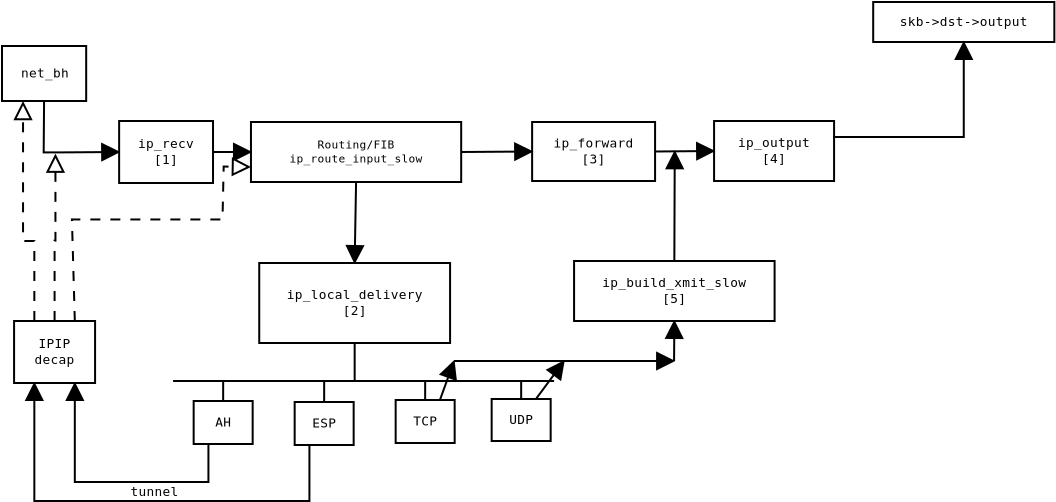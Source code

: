 <?xml version="1.0"?>
<diagram xmlns:dia="http://www.lysator.liu.se/~alla/dia/">
  <diagramdata>
    <attribute name="background">
      <color val="#ffffff"/>
    </attribute>
    <attribute name="paper">
      <composite type="paper">
        <attribute name="name">
          <string>#A4#</string>
        </attribute>
        <attribute name="tmargin">
          <real val="2.82"/>
        </attribute>
        <attribute name="bmargin">
          <real val="2.82"/>
        </attribute>
        <attribute name="lmargin">
          <real val="2.82"/>
        </attribute>
        <attribute name="rmargin">
          <real val="2.82"/>
        </attribute>
        <attribute name="is_portrait">
          <boolean val="true"/>
        </attribute>
        <attribute name="scaling">
          <real val="1"/>
        </attribute>
        <attribute name="fitto">
          <boolean val="false"/>
        </attribute>
      </composite>
    </attribute>
    <attribute name="grid">
      <composite type="grid">
        <attribute name="width_x">
          <real val="1"/>
        </attribute>
        <attribute name="width_y">
          <real val="1"/>
        </attribute>
        <attribute name="visible_x">
          <int val="1"/>
        </attribute>
        <attribute name="visible_y">
          <int val="1"/>
        </attribute>
      </composite>
    </attribute>
    <attribute name="guides">
      <composite type="guides">
        <attribute name="hguides"/>
        <attribute name="vguides"/>
      </composite>
    </attribute>
  </diagramdata>
  <layer name="Background" visible="true">
    <object type="Standard - Text" version="0" id="O0">
      <attribute name="obj_pos">
        <point val="9.9,9.6"/>
      </attribute>
      <attribute name="obj_bb">
        <rectangle val="9.9,9.005;9.9,9.805"/>
      </attribute>
      <attribute name="text">
        <composite type="text">
          <attribute name="string">
            <string>##</string>
          </attribute>
          <attribute name="font">
            <font name="Courier"/>
          </attribute>
          <attribute name="height">
            <real val="0.8"/>
          </attribute>
          <attribute name="pos">
            <point val="9.9,9.6"/>
          </attribute>
          <attribute name="color">
            <color val="#000000"/>
          </attribute>
          <attribute name="alignment">
            <enum val="1"/>
          </attribute>
        </composite>
      </attribute>
    </object>
    <object type="Standard - Text" version="0" id="O1">
      <attribute name="obj_pos">
        <point val="10.5,10.05"/>
      </attribute>
      <attribute name="obj_bb">
        <rectangle val="10.5,9.455;10.5,10.255"/>
      </attribute>
      <attribute name="text">
        <composite type="text">
          <attribute name="string">
            <string>##</string>
          </attribute>
          <attribute name="font">
            <font name="Courier"/>
          </attribute>
          <attribute name="height">
            <real val="0.8"/>
          </attribute>
          <attribute name="pos">
            <point val="10.5,10.05"/>
          </attribute>
          <attribute name="color">
            <color val="#000000"/>
          </attribute>
          <attribute name="alignment">
            <enum val="1"/>
          </attribute>
        </composite>
      </attribute>
    </object>
    <object type="Standard - Text" version="0" id="O2">
      <attribute name="obj_pos">
        <point val="9,10.15"/>
      </attribute>
      <attribute name="obj_bb">
        <rectangle val="9,9.555;9,10.355"/>
      </attribute>
      <attribute name="text">
        <composite type="text">
          <attribute name="string">
            <string>##</string>
          </attribute>
          <attribute name="font">
            <font name="Courier"/>
          </attribute>
          <attribute name="height">
            <real val="0.8"/>
          </attribute>
          <attribute name="pos">
            <point val="9,10.15"/>
          </attribute>
          <attribute name="color">
            <color val="#000000"/>
          </attribute>
          <attribute name="alignment">
            <enum val="1"/>
          </attribute>
        </composite>
      </attribute>
    </object>
    <object type="Standard - Text" version="0" id="O3">
      <attribute name="obj_pos">
        <point val="9.1,10.5"/>
      </attribute>
      <attribute name="obj_bb">
        <rectangle val="9.1,9.905;9.1,10.705"/>
      </attribute>
      <attribute name="text">
        <composite type="text">
          <attribute name="string">
            <string>##</string>
          </attribute>
          <attribute name="font">
            <font name="Courier"/>
          </attribute>
          <attribute name="height">
            <real val="0.8"/>
          </attribute>
          <attribute name="pos">
            <point val="9.1,10.5"/>
          </attribute>
          <attribute name="color">
            <color val="#000000"/>
          </attribute>
          <attribute name="alignment">
            <enum val="1"/>
          </attribute>
        </composite>
      </attribute>
    </object>
    <object type="Standard - Text" version="0" id="O4">
      <attribute name="obj_pos">
        <point val="7.75,9.85"/>
      </attribute>
      <attribute name="obj_bb">
        <rectangle val="7.75,9.255;7.75,10.055"/>
      </attribute>
      <attribute name="text">
        <composite type="text">
          <attribute name="string">
            <string>##</string>
          </attribute>
          <attribute name="font">
            <font name="Courier"/>
          </attribute>
          <attribute name="height">
            <real val="0.8"/>
          </attribute>
          <attribute name="pos">
            <point val="7.75,9.85"/>
          </attribute>
          <attribute name="color">
            <color val="#000000"/>
          </attribute>
          <attribute name="alignment">
            <enum val="1"/>
          </attribute>
        </composite>
      </attribute>
    </object>
    <object type="Standard - PolyLine" version="0" id="O5">
      <attribute name="obj_pos">
        <point val="3.5,8"/>
      </attribute>
      <attribute name="obj_bb">
        <rectangle val="2.63,7.15;8.103,11.421"/>
      </attribute>
      <attribute name="poly_points">
        <point val="3.5,8"/>
        <point val="3.48,10.571"/>
        <point val="4.127,10.571"/>
        <point val="7.253,10.55"/>
      </attribute>
      <attribute name="end_arrow">
        <enum val="3"/>
      </attribute>
      <attribute name="end_arrow_length">
        <real val="0.8"/>
      </attribute>
      <attribute name="end_arrow_width">
        <real val="0.8"/>
      </attribute>
      <connections>
        <connection handle="0" to="O6" connection="13"/>
        <connection handle="3" to="O7" connection="7"/>
      </connections>
    </object>
    <object type="Flowchart - Box" version="0" id="O6">
      <attribute name="obj_pos">
        <point val="1.396,5.25"/>
      </attribute>
      <attribute name="obj_bb">
        <rectangle val="1.346,5.2;5.654,8.05"/>
      </attribute>
      <attribute name="elem_corner">
        <point val="1.396,5.25"/>
      </attribute>
      <attribute name="elem_width">
        <real val="4.209"/>
      </attribute>
      <attribute name="elem_height">
        <real val="2.75"/>
      </attribute>
      <attribute name="show_background">
        <boolean val="true"/>
      </attribute>
      <attribute name="padding">
        <real val="0.5"/>
      </attribute>
      <attribute name="text">
        <composite type="text">
          <attribute name="string">
            <string>#net_bh#</string>
          </attribute>
          <attribute name="font">
            <font name="Courier"/>
          </attribute>
          <attribute name="height">
            <real val="0.8"/>
          </attribute>
          <attribute name="pos">
            <point val="3.5,6.82"/>
          </attribute>
          <attribute name="color">
            <color val="#000000"/>
          </attribute>
          <attribute name="alignment">
            <enum val="1"/>
          </attribute>
        </composite>
      </attribute>
    </object>
    <object type="Flowchart - Box" version="0" id="O7">
      <attribute name="obj_pos">
        <point val="7.253,9"/>
      </attribute>
      <attribute name="obj_bb">
        <rectangle val="7.203,8.95;11.997,12.15"/>
      </attribute>
      <attribute name="elem_corner">
        <point val="7.253,9"/>
      </attribute>
      <attribute name="elem_width">
        <real val="4.694"/>
      </attribute>
      <attribute name="elem_height">
        <real val="3.1"/>
      </attribute>
      <attribute name="show_background">
        <boolean val="true"/>
      </attribute>
      <attribute name="padding">
        <real val="0.5"/>
      </attribute>
      <attribute name="text">
        <composite type="text">
          <attribute name="string">
            <string>#ip_recv
[1]#</string>
          </attribute>
          <attribute name="font">
            <font name="Courier"/>
          </attribute>
          <attribute name="height">
            <real val="0.8"/>
          </attribute>
          <attribute name="pos">
            <point val="9.6,10.345"/>
          </attribute>
          <attribute name="color">
            <color val="#000000"/>
          </attribute>
          <attribute name="alignment">
            <enum val="1"/>
          </attribute>
        </composite>
      </attribute>
    </object>
    <object type="Flowchart - Box" version="0" id="O8">
      <attribute name="obj_pos">
        <point val="13.844,9.05"/>
      </attribute>
      <attribute name="obj_bb">
        <rectangle val="13.794,9;24.406,12.1"/>
      </attribute>
      <attribute name="elem_corner">
        <point val="13.844,9.05"/>
      </attribute>
      <attribute name="elem_width">
        <real val="10.511"/>
      </attribute>
      <attribute name="elem_height">
        <real val="3"/>
      </attribute>
      <attribute name="show_background">
        <boolean val="true"/>
      </attribute>
      <attribute name="padding">
        <real val="0.5"/>
      </attribute>
      <attribute name="text">
        <composite type="text">
          <attribute name="string">
            <string>#Routing/FIB
ip_route_input_slow#</string>
          </attribute>
          <attribute name="font">
            <font name="Courier"/>
          </attribute>
          <attribute name="height">
            <real val="0.7"/>
          </attribute>
          <attribute name="pos">
            <point val="19.1,10.37"/>
          </attribute>
          <attribute name="color">
            <color val="#000000"/>
          </attribute>
          <attribute name="alignment">
            <enum val="1"/>
          </attribute>
        </composite>
      </attribute>
    </object>
    <object type="Standard - Line" version="0" id="O9">
      <attribute name="obj_pos">
        <point val="11.947,10.55"/>
      </attribute>
      <attribute name="obj_bb">
        <rectangle val="11.097,9.7;14.694,11.4"/>
      </attribute>
      <attribute name="conn_endpoints">
        <point val="11.947,10.55"/>
        <point val="13.844,10.55"/>
      </attribute>
      <attribute name="numcp">
        <int val="1"/>
      </attribute>
      <attribute name="end_arrow">
        <enum val="3"/>
      </attribute>
      <attribute name="end_arrow_length">
        <real val="0.8"/>
      </attribute>
      <attribute name="end_arrow_width">
        <real val="0.8"/>
      </attribute>
      <connections>
        <connection handle="0" to="O7" connection="8"/>
        <connection handle="1" to="O8" connection="7"/>
      </connections>
    </object>
    <object type="Flowchart - Box" version="0" id="O10">
      <attribute name="obj_pos">
        <point val="27.902,9.05"/>
      </attribute>
      <attribute name="obj_bb">
        <rectangle val="27.852,9;34.1,12.05"/>
      </attribute>
      <attribute name="elem_corner">
        <point val="27.902,9.05"/>
      </attribute>
      <attribute name="elem_width">
        <real val="6.148"/>
      </attribute>
      <attribute name="elem_height">
        <real val="2.95"/>
      </attribute>
      <attribute name="show_background">
        <boolean val="true"/>
      </attribute>
      <attribute name="padding">
        <real val="0.5"/>
      </attribute>
      <attribute name="text">
        <composite type="text">
          <attribute name="string">
            <string>#ip_forward
[3]#</string>
          </attribute>
          <attribute name="font">
            <font name="Courier"/>
          </attribute>
          <attribute name="height">
            <real val="0.8"/>
          </attribute>
          <attribute name="pos">
            <point val="30.976,10.32"/>
          </attribute>
          <attribute name="color">
            <color val="#000000"/>
          </attribute>
          <attribute name="alignment">
            <enum val="1"/>
          </attribute>
        </composite>
      </attribute>
    </object>
    <object type="Standard - Line" version="0" id="O11">
      <attribute name="obj_pos">
        <point val="24.356,10.55"/>
      </attribute>
      <attribute name="obj_bb">
        <rectangle val="23.506,9.675;28.752,11.4"/>
      </attribute>
      <attribute name="conn_endpoints">
        <point val="24.356,10.55"/>
        <point val="27.902,10.525"/>
      </attribute>
      <attribute name="numcp">
        <int val="1"/>
      </attribute>
      <attribute name="end_arrow">
        <enum val="3"/>
      </attribute>
      <attribute name="end_arrow_length">
        <real val="0.8"/>
      </attribute>
      <attribute name="end_arrow_width">
        <real val="0.8"/>
      </attribute>
      <connections>
        <connection handle="0" to="O8" connection="8"/>
        <connection handle="1" to="O10" connection="7"/>
      </connections>
    </object>
    <object type="Flowchart - Box" version="0" id="O12">
      <attribute name="obj_pos">
        <point val="37,9"/>
      </attribute>
      <attribute name="obj_bb">
        <rectangle val="36.95,8.95;43.05,12.05"/>
      </attribute>
      <attribute name="elem_corner">
        <point val="37,9"/>
      </attribute>
      <attribute name="elem_width">
        <real val="6"/>
      </attribute>
      <attribute name="elem_height">
        <real val="3"/>
      </attribute>
      <attribute name="show_background">
        <boolean val="true"/>
      </attribute>
      <attribute name="padding">
        <real val="0.5"/>
      </attribute>
      <attribute name="text">
        <composite type="text">
          <attribute name="string">
            <string>#ip_output
[4]#</string>
          </attribute>
          <attribute name="font">
            <font name="Courier"/>
          </attribute>
          <attribute name="height">
            <real val="0.8"/>
          </attribute>
          <attribute name="pos">
            <point val="40,10.295"/>
          </attribute>
          <attribute name="color">
            <color val="#000000"/>
          </attribute>
          <attribute name="alignment">
            <enum val="1"/>
          </attribute>
        </composite>
      </attribute>
    </object>
    <object type="Standard - Line" version="0" id="O13">
      <attribute name="obj_pos">
        <point val="34.05,10.525"/>
      </attribute>
      <attribute name="obj_bb">
        <rectangle val="33.2,9.65;37.85,11.375"/>
      </attribute>
      <attribute name="conn_endpoints">
        <point val="34.05,10.525"/>
        <point val="37,10.5"/>
      </attribute>
      <attribute name="numcp">
        <int val="2"/>
      </attribute>
      <attribute name="end_arrow">
        <enum val="3"/>
      </attribute>
      <attribute name="end_arrow_length">
        <real val="0.8"/>
      </attribute>
      <attribute name="end_arrow_width">
        <real val="0.8"/>
      </attribute>
      <connections>
        <connection handle="0" to="O10" connection="8"/>
        <connection handle="1" to="O12" connection="7"/>
      </connections>
    </object>
    <object type="Flowchart - Box" version="0" id="O14">
      <attribute name="obj_pos">
        <point val="44.956,3.05"/>
      </attribute>
      <attribute name="obj_bb">
        <rectangle val="44.906,3;54.063,5.1"/>
      </attribute>
      <attribute name="elem_corner">
        <point val="44.956,3.05"/>
      </attribute>
      <attribute name="elem_width">
        <real val="9.057"/>
      </attribute>
      <attribute name="elem_height">
        <real val="2"/>
      </attribute>
      <attribute name="show_background">
        <boolean val="true"/>
      </attribute>
      <attribute name="padding">
        <real val="0.5"/>
      </attribute>
      <attribute name="text">
        <composite type="text">
          <attribute name="string">
            <string>#skb-&gt;dst-&gt;output#</string>
          </attribute>
          <attribute name="font">
            <font name="Courier"/>
          </attribute>
          <attribute name="height">
            <real val="0.8"/>
          </attribute>
          <attribute name="pos">
            <point val="49.484,4.245"/>
          </attribute>
          <attribute name="color">
            <color val="#000000"/>
          </attribute>
          <attribute name="alignment">
            <enum val="1"/>
          </attribute>
        </composite>
      </attribute>
    </object>
    <object type="Standard - ZigZagLine" version="0" id="O15">
      <attribute name="obj_pos">
        <point val="43,9.75"/>
      </attribute>
      <attribute name="obj_bb">
        <rectangle val="42.15,4.2;50.334,10.65"/>
      </attribute>
      <attribute name="orth_points">
        <point val="43,9.75"/>
        <point val="43,9.8"/>
        <point val="49.484,9.8"/>
        <point val="49.484,5.05"/>
      </attribute>
      <attribute name="orth_orient">
        <enum val="1"/>
        <enum val="0"/>
        <enum val="1"/>
      </attribute>
      <attribute name="end_arrow">
        <enum val="3"/>
      </attribute>
      <attribute name="end_arrow_length">
        <real val="0.8"/>
      </attribute>
      <attribute name="end_arrow_width">
        <real val="0.8"/>
      </attribute>
      <connections>
        <connection handle="0" to="O12" connection="6"/>
        <connection handle="1" to="O14" connection="13"/>
      </connections>
    </object>
    <object type="Flowchart - Box" version="0" id="O16">
      <attribute name="obj_pos">
        <point val="14.258,16.1"/>
      </attribute>
      <attribute name="obj_bb">
        <rectangle val="14.208,16.05;23.85,20.15"/>
      </attribute>
      <attribute name="elem_corner">
        <point val="14.258,16.1"/>
      </attribute>
      <attribute name="elem_width">
        <real val="9.542"/>
      </attribute>
      <attribute name="elem_height">
        <real val="4"/>
      </attribute>
      <attribute name="show_background">
        <boolean val="true"/>
      </attribute>
      <attribute name="padding">
        <real val="0.5"/>
      </attribute>
      <attribute name="text">
        <composite type="text">
          <attribute name="string">
            <string>#ip_local_delivery
[2]#</string>
          </attribute>
          <attribute name="font">
            <font name="Courier"/>
          </attribute>
          <attribute name="height">
            <real val="0.8"/>
          </attribute>
          <attribute name="pos">
            <point val="19.029,17.895"/>
          </attribute>
          <attribute name="color">
            <color val="#000000"/>
          </attribute>
          <attribute name="alignment">
            <enum val="1"/>
          </attribute>
        </composite>
      </attribute>
    </object>
    <object type="Standard - Line" version="0" id="O17">
      <attribute name="obj_pos">
        <point val="19.1,12.05"/>
      </attribute>
      <attribute name="obj_bb">
        <rectangle val="18.179,11.2;19.95,16.95"/>
      </attribute>
      <attribute name="conn_endpoints">
        <point val="19.1,12.05"/>
        <point val="19.029,16.1"/>
      </attribute>
      <attribute name="numcp">
        <int val="1"/>
      </attribute>
      <attribute name="end_arrow">
        <enum val="3"/>
      </attribute>
      <attribute name="end_arrow_length">
        <real val="0.8"/>
      </attribute>
      <attribute name="end_arrow_width">
        <real val="0.8"/>
      </attribute>
      <connections>
        <connection handle="0" to="O8" connection="13"/>
        <connection handle="1" to="O16" connection="2"/>
      </connections>
    </object>
    <object type="Flowchart - Box" version="0" id="O18">
      <attribute name="obj_pos">
        <point val="10.979,23"/>
      </attribute>
      <attribute name="obj_bb">
        <rectangle val="10.929,22.95;13.979,25.2"/>
      </attribute>
      <attribute name="elem_corner">
        <point val="10.979,23"/>
      </attribute>
      <attribute name="elem_width">
        <real val="2.95"/>
      </attribute>
      <attribute name="elem_height">
        <real val="2.15"/>
      </attribute>
      <attribute name="show_background">
        <boolean val="true"/>
      </attribute>
      <attribute name="padding">
        <real val="0.5"/>
      </attribute>
      <attribute name="text">
        <composite type="text">
          <attribute name="string">
            <string>#AH#</string>
          </attribute>
          <attribute name="font">
            <font name="Courier"/>
          </attribute>
          <attribute name="height">
            <real val="0.8"/>
          </attribute>
          <attribute name="pos">
            <point val="12.454,24.27"/>
          </attribute>
          <attribute name="color">
            <color val="#000000"/>
          </attribute>
          <attribute name="alignment">
            <enum val="1"/>
          </attribute>
        </composite>
      </attribute>
    </object>
    <object type="Flowchart - Box" version="0" id="O19">
      <attribute name="obj_pos">
        <point val="16.029,23.05"/>
      </attribute>
      <attribute name="obj_bb">
        <rectangle val="15.979,23;19.029,25.25"/>
      </attribute>
      <attribute name="elem_corner">
        <point val="16.029,23.05"/>
      </attribute>
      <attribute name="elem_width">
        <real val="2.95"/>
      </attribute>
      <attribute name="elem_height">
        <real val="2.15"/>
      </attribute>
      <attribute name="show_background">
        <boolean val="true"/>
      </attribute>
      <attribute name="padding">
        <real val="0.5"/>
      </attribute>
      <attribute name="text">
        <composite type="text">
          <attribute name="string">
            <string>#ESP#</string>
          </attribute>
          <attribute name="font">
            <font name="Courier"/>
          </attribute>
          <attribute name="height">
            <real val="0.8"/>
          </attribute>
          <attribute name="pos">
            <point val="17.504,24.32"/>
          </attribute>
          <attribute name="color">
            <color val="#000000"/>
          </attribute>
          <attribute name="alignment">
            <enum val="1"/>
          </attribute>
        </composite>
      </attribute>
    </object>
    <object type="Flowchart - Box" version="0" id="O20">
      <attribute name="obj_pos">
        <point val="21.079,22.95"/>
      </attribute>
      <attribute name="obj_bb">
        <rectangle val="21.029,22.9;24.079,25.15"/>
      </attribute>
      <attribute name="elem_corner">
        <point val="21.079,22.95"/>
      </attribute>
      <attribute name="elem_width">
        <real val="2.95"/>
      </attribute>
      <attribute name="elem_height">
        <real val="2.15"/>
      </attribute>
      <attribute name="show_background">
        <boolean val="true"/>
      </attribute>
      <attribute name="padding">
        <real val="0.5"/>
      </attribute>
      <attribute name="text">
        <composite type="text">
          <attribute name="string">
            <string>#TCP#</string>
          </attribute>
          <attribute name="font">
            <font name="Courier"/>
          </attribute>
          <attribute name="height">
            <real val="0.8"/>
          </attribute>
          <attribute name="pos">
            <point val="22.554,24.22"/>
          </attribute>
          <attribute name="color">
            <color val="#000000"/>
          </attribute>
          <attribute name="alignment">
            <enum val="1"/>
          </attribute>
        </composite>
      </attribute>
    </object>
    <object type="Flowchart - Box" version="0" id="O21">
      <attribute name="obj_pos">
        <point val="25.879,22.9"/>
      </attribute>
      <attribute name="obj_bb">
        <rectangle val="25.829,22.85;28.879,25.05"/>
      </attribute>
      <attribute name="elem_corner">
        <point val="25.879,22.9"/>
      </attribute>
      <attribute name="elem_width">
        <real val="2.95"/>
      </attribute>
      <attribute name="elem_height">
        <real val="2.1"/>
      </attribute>
      <attribute name="show_background">
        <boolean val="true"/>
      </attribute>
      <attribute name="padding">
        <real val="0.5"/>
      </attribute>
      <attribute name="text">
        <composite type="text">
          <attribute name="string">
            <string>#UDP#</string>
          </attribute>
          <attribute name="font">
            <font name="Courier"/>
          </attribute>
          <attribute name="height">
            <real val="0.8"/>
          </attribute>
          <attribute name="pos">
            <point val="27.354,24.145"/>
          </attribute>
          <attribute name="color">
            <color val="#000000"/>
          </attribute>
          <attribute name="alignment">
            <enum val="1"/>
          </attribute>
        </composite>
      </attribute>
    </object>
    <object type="Network - Bus" version="0" id="O22">
      <attribute name="obj_pos">
        <point val="10,22"/>
      </attribute>
      <attribute name="obj_bb">
        <rectangle val="9.9,20.05;29.05,23.1"/>
      </attribute>
      <attribute name="conn_endpoints">
        <point val="10,22"/>
        <point val="28.95,22"/>
      </attribute>
      <attribute name="bus_handles">
        <point val="12.454,23"/>
        <point val="17.504,23.05"/>
        <point val="22.554,22.95"/>
        <point val="19.029,20.1"/>
        <point val="27.354,22.9"/>
      </attribute>
      <connections>
        <connection handle="2" to="O18" connection="2"/>
        <connection handle="3" to="O19" connection="2"/>
        <connection handle="4" to="O20" connection="2"/>
        <connection handle="5" to="O16" connection="13"/>
        <connection handle="6" to="O21" connection="2"/>
      </connections>
    </object>
    <object type="Flowchart - Box" version="0" id="O23">
      <attribute name="obj_pos">
        <point val="2,19"/>
      </attribute>
      <attribute name="obj_bb">
        <rectangle val="1.95,18.95;6.1,22.15"/>
      </attribute>
      <attribute name="elem_corner">
        <point val="2,19"/>
      </attribute>
      <attribute name="elem_width">
        <real val="4.05"/>
      </attribute>
      <attribute name="elem_height">
        <real val="3.1"/>
      </attribute>
      <attribute name="show_background">
        <boolean val="true"/>
      </attribute>
      <attribute name="padding">
        <real val="0.5"/>
      </attribute>
      <attribute name="text">
        <composite type="text">
          <attribute name="string">
            <string>#IPIP
decap#</string>
          </attribute>
          <attribute name="font">
            <font name="Courier"/>
          </attribute>
          <attribute name="height">
            <real val="0.8"/>
          </attribute>
          <attribute name="pos">
            <point val="4.025,20.345"/>
          </attribute>
          <attribute name="color">
            <color val="#000000"/>
          </attribute>
          <attribute name="alignment">
            <enum val="1"/>
          </attribute>
        </composite>
      </attribute>
    </object>
    <object type="Standard - ZigZagLine" version="0" id="O24">
      <attribute name="obj_pos">
        <point val="11.717,25.15"/>
      </attribute>
      <attribute name="obj_bb">
        <rectangle val="4.188,21.25;12.567,27.9"/>
      </attribute>
      <attribute name="orth_points">
        <point val="11.717,25.15"/>
        <point val="11.717,27.05"/>
        <point val="5.037,27.05"/>
        <point val="5.037,22.1"/>
      </attribute>
      <attribute name="orth_orient">
        <enum val="1"/>
        <enum val="0"/>
        <enum val="1"/>
      </attribute>
      <attribute name="end_arrow">
        <enum val="3"/>
      </attribute>
      <attribute name="end_arrow_length">
        <real val="0.8"/>
      </attribute>
      <attribute name="end_arrow_width">
        <real val="0.8"/>
      </attribute>
      <connections>
        <connection handle="0" to="O18" connection="12"/>
        <connection handle="1" to="O23" connection="14"/>
      </connections>
    </object>
    <object type="Standard - ZigZagLine" version="0" id="O25">
      <attribute name="obj_pos">
        <point val="16.767,25.2"/>
      </attribute>
      <attribute name="obj_bb">
        <rectangle val="2.163,21.25;17.617,28.85"/>
      </attribute>
      <attribute name="orth_points">
        <point val="16.767,25.2"/>
        <point val="16.767,28"/>
        <point val="3.013,28"/>
        <point val="3.013,22.1"/>
      </attribute>
      <attribute name="orth_orient">
        <enum val="1"/>
        <enum val="0"/>
        <enum val="1"/>
      </attribute>
      <attribute name="end_arrow">
        <enum val="3"/>
      </attribute>
      <attribute name="end_arrow_length">
        <real val="0.8"/>
      </attribute>
      <attribute name="end_arrow_width">
        <real val="0.8"/>
      </attribute>
      <connections>
        <connection handle="0" to="O19" connection="12"/>
        <connection handle="1" to="O23" connection="12"/>
      </connections>
    </object>
    <object type="Standard - Text" version="0" id="O26">
      <attribute name="obj_pos">
        <point val="9.016,27.75"/>
      </attribute>
      <attribute name="obj_bb">
        <rectangle val="7.461,27.155;10.57,27.955"/>
      </attribute>
      <attribute name="text">
        <composite type="text">
          <attribute name="string">
            <string>#tunnel#</string>
          </attribute>
          <attribute name="font">
            <font name="Courier"/>
          </attribute>
          <attribute name="height">
            <real val="0.8"/>
          </attribute>
          <attribute name="pos">
            <point val="9.016,27.75"/>
          </attribute>
          <attribute name="color">
            <color val="#000000"/>
          </attribute>
          <attribute name="alignment">
            <enum val="1"/>
          </attribute>
        </composite>
      </attribute>
    </object>
    <object type="Flowchart - Box" version="0" id="O27">
      <attribute name="obj_pos">
        <point val="30,16"/>
      </attribute>
      <attribute name="obj_bb">
        <rectangle val="29.95,15.95;40.076,19.05"/>
      </attribute>
      <attribute name="elem_corner">
        <point val="30,16"/>
      </attribute>
      <attribute name="elem_width">
        <real val="10.026"/>
      </attribute>
      <attribute name="elem_height">
        <real val="3"/>
      </attribute>
      <attribute name="show_background">
        <boolean val="true"/>
      </attribute>
      <attribute name="padding">
        <real val="0.5"/>
      </attribute>
      <attribute name="text">
        <composite type="text">
          <attribute name="string">
            <string>#ip_build_xmit_slow
[5]#</string>
          </attribute>
          <attribute name="font">
            <font name="Courier"/>
          </attribute>
          <attribute name="height">
            <real val="0.8"/>
          </attribute>
          <attribute name="pos">
            <point val="35.013,17.295"/>
          </attribute>
          <attribute name="color">
            <color val="#000000"/>
          </attribute>
          <attribute name="alignment">
            <enum val="1"/>
          </attribute>
        </composite>
      </attribute>
    </object>
    <object type="Standard - Line" version="0" id="O28">
      <attribute name="obj_pos">
        <point val="35.013,16"/>
      </attribute>
      <attribute name="obj_bb">
        <rectangle val="34.163,9.667;35.883,16.85"/>
      </attribute>
      <attribute name="conn_endpoints">
        <point val="35.013,16"/>
        <point val="35.033,10.517"/>
      </attribute>
      <attribute name="numcp">
        <int val="2"/>
      </attribute>
      <attribute name="end_arrow">
        <enum val="3"/>
      </attribute>
      <attribute name="end_arrow_length">
        <real val="0.8"/>
      </attribute>
      <attribute name="end_arrow_width">
        <real val="0.8"/>
      </attribute>
      <connections>
        <connection handle="0" to="O27" connection="2"/>
        <connection handle="1" to="O13" connection="0"/>
      </connections>
    </object>
    <object type="Standard - Line" version="0" id="O29">
      <attribute name="obj_pos">
        <point val="23.292,22.95"/>
      </attribute>
      <attribute name="obj_bb">
        <rectangle val="22.442,20.15;24.85,23.8"/>
      </attribute>
      <attribute name="conn_endpoints">
        <point val="23.292,22.95"/>
        <point val="24,21"/>
      </attribute>
      <attribute name="numcp">
        <int val="1"/>
      </attribute>
      <attribute name="end_arrow">
        <enum val="3"/>
      </attribute>
      <attribute name="end_arrow_length">
        <real val="0.8"/>
      </attribute>
      <attribute name="end_arrow_width">
        <real val="0.8"/>
      </attribute>
      <connections>
        <connection handle="0" to="O20" connection="3"/>
      </connections>
    </object>
    <object type="Standard - Line" version="0" id="O30">
      <attribute name="obj_pos">
        <point val="24,21"/>
      </attribute>
      <attribute name="obj_bb">
        <rectangle val="23.15,20.15;35.85,21.85"/>
      </attribute>
      <attribute name="conn_endpoints">
        <point val="24,21"/>
        <point val="35,21"/>
      </attribute>
      <attribute name="numcp">
        <int val="1"/>
      </attribute>
      <attribute name="end_arrow">
        <enum val="3"/>
      </attribute>
      <attribute name="end_arrow_length">
        <real val="0.8"/>
      </attribute>
      <attribute name="end_arrow_width">
        <real val="0.8"/>
      </attribute>
    </object>
    <object type="Standard - Line" version="0" id="O31">
      <attribute name="obj_pos">
        <point val="28.092,22.9"/>
      </attribute>
      <attribute name="obj_bb">
        <rectangle val="27.242,20.15;30.35,23.75"/>
      </attribute>
      <attribute name="conn_endpoints">
        <point val="28.092,22.9"/>
        <point val="29.5,21"/>
      </attribute>
      <attribute name="numcp">
        <int val="1"/>
      </attribute>
      <attribute name="end_arrow">
        <enum val="3"/>
      </attribute>
      <attribute name="end_arrow_length">
        <real val="0.8"/>
      </attribute>
      <attribute name="end_arrow_width">
        <real val="0.8"/>
      </attribute>
      <connections>
        <connection handle="0" to="O21" connection="3"/>
        <connection handle="1" to="O30" connection="0"/>
      </connections>
    </object>
    <object type="Standard - Line" version="0" id="O32">
      <attribute name="obj_pos">
        <point val="35,21"/>
      </attribute>
      <attribute name="obj_bb">
        <rectangle val="34.15,18.15;35.863,21.85"/>
      </attribute>
      <attribute name="conn_endpoints">
        <point val="35,21"/>
        <point val="35.013,19"/>
      </attribute>
      <attribute name="numcp">
        <int val="1"/>
      </attribute>
      <attribute name="end_arrow">
        <enum val="3"/>
      </attribute>
      <attribute name="end_arrow_length">
        <real val="0.8"/>
      </attribute>
      <attribute name="end_arrow_width">
        <real val="0.8"/>
      </attribute>
      <connections>
        <connection handle="1" to="O27" connection="13"/>
      </connections>
    </object>
    <object type="Standard - ZigZagLine" version="0" id="O33">
      <attribute name="obj_pos">
        <point val="3.013,19"/>
      </attribute>
      <attribute name="obj_bb">
        <rectangle val="1.598,7.15;3.862,19.85"/>
      </attribute>
      <attribute name="orth_points">
        <point val="3.013,19"/>
        <point val="3.013,15"/>
        <point val="2.448,15"/>
        <point val="2.448,8"/>
      </attribute>
      <attribute name="orth_orient">
        <enum val="1"/>
        <enum val="0"/>
        <enum val="1"/>
      </attribute>
      <attribute name="line_style">
        <enum val="1"/>
      </attribute>
      <attribute name="end_arrow">
        <enum val="2"/>
      </attribute>
      <attribute name="end_arrow_length">
        <real val="0.8"/>
      </attribute>
      <attribute name="end_arrow_width">
        <real val="0.8"/>
      </attribute>
      <attribute name="dashlength">
        <real val="0.5"/>
      </attribute>
      <connections>
        <connection handle="0" to="O23" connection="1"/>
        <connection handle="1" to="O6" connection="12"/>
      </connections>
    </object>
    <object type="Standard - ZigZagLine" version="0" id="O34">
      <attribute name="obj_pos">
        <point val="4.025,19"/>
      </attribute>
      <attribute name="obj_bb">
        <rectangle val="3.175,9.78;4.918,19.85"/>
      </attribute>
      <attribute name="orth_points">
        <point val="4.025,19"/>
        <point val="4.025,14.982"/>
        <point val="4.068,14.982"/>
        <point val="4.068,10.63"/>
      </attribute>
      <attribute name="orth_orient">
        <enum val="1"/>
        <enum val="0"/>
        <enum val="1"/>
      </attribute>
      <attribute name="line_style">
        <enum val="1"/>
      </attribute>
      <attribute name="end_arrow">
        <enum val="2"/>
      </attribute>
      <attribute name="end_arrow_length">
        <real val="0.8"/>
      </attribute>
      <attribute name="end_arrow_width">
        <real val="0.8"/>
      </attribute>
      <attribute name="dashlength">
        <real val="0.5"/>
      </attribute>
      <connections>
        <connection handle="0" to="O23" connection="2"/>
      </connections>
    </object>
    <object type="Standard - PolyLine" version="0" id="O35">
      <attribute name="obj_pos">
        <point val="5.037,19"/>
      </attribute>
      <attribute name="obj_bb">
        <rectangle val="4.042,10.427;14.694,19.85"/>
      </attribute>
      <attribute name="poly_points">
        <point val="5.037,19"/>
        <point val="4.892,13.924"/>
        <point val="12.421,13.924"/>
        <point val="12.48,11.277"/>
        <point val="13.844,11.3"/>
      </attribute>
      <attribute name="line_style">
        <enum val="1"/>
      </attribute>
      <attribute name="dashlength">
        <real val="0.5"/>
      </attribute>
      <attribute name="end_arrow">
        <enum val="2"/>
      </attribute>
      <attribute name="end_arrow_length">
        <real val="0.8"/>
      </attribute>
      <attribute name="end_arrow_width">
        <real val="0.8"/>
      </attribute>
      <connections>
        <connection handle="0" to="O23" connection="3"/>
        <connection handle="4" to="O8" connection="9"/>
      </connections>
    </object>
  </layer>
</diagram>
